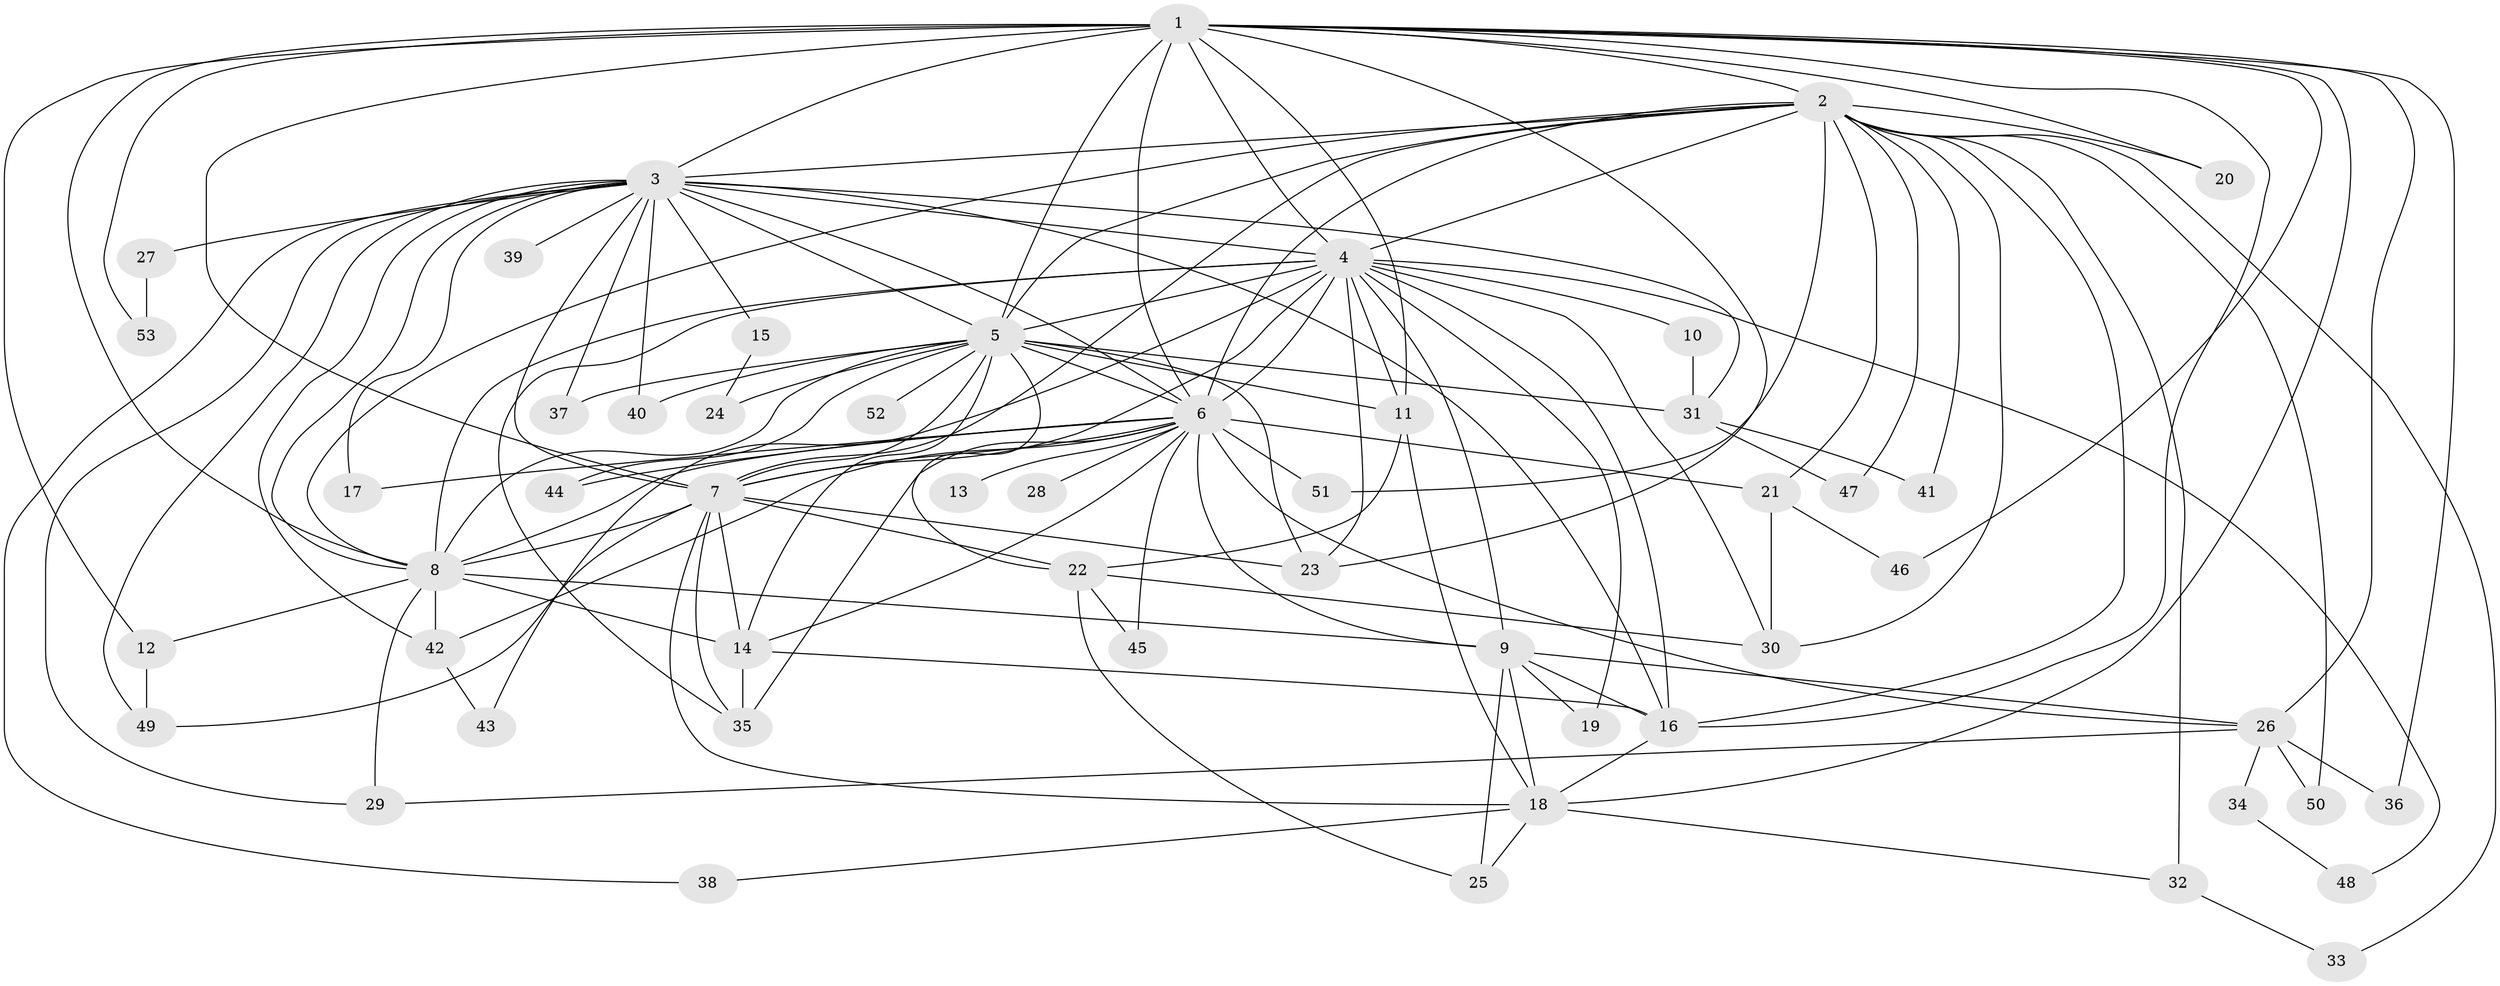 // original degree distribution, {17: 0.01904761904761905, 20: 0.01904761904761905, 26: 0.009523809523809525, 18: 0.009523809523809525, 25: 0.009523809523809525, 23: 0.01904761904761905, 28: 0.009523809523809525, 3: 0.21904761904761905, 5: 0.02857142857142857, 4: 0.05714285714285714, 2: 0.5619047619047619, 6: 0.02857142857142857, 9: 0.009523809523809525}
// Generated by graph-tools (version 1.1) at 2025/35/03/09/25 02:35:00]
// undirected, 53 vertices, 134 edges
graph export_dot {
graph [start="1"]
  node [color=gray90,style=filled];
  1;
  2;
  3;
  4;
  5;
  6;
  7;
  8;
  9;
  10;
  11;
  12;
  13;
  14;
  15;
  16;
  17;
  18;
  19;
  20;
  21;
  22;
  23;
  24;
  25;
  26;
  27;
  28;
  29;
  30;
  31;
  32;
  33;
  34;
  35;
  36;
  37;
  38;
  39;
  40;
  41;
  42;
  43;
  44;
  45;
  46;
  47;
  48;
  49;
  50;
  51;
  52;
  53;
  1 -- 2 [weight=2.0];
  1 -- 3 [weight=3.0];
  1 -- 4 [weight=4.0];
  1 -- 5 [weight=2.0];
  1 -- 6 [weight=2.0];
  1 -- 7 [weight=3.0];
  1 -- 8 [weight=2.0];
  1 -- 11 [weight=1.0];
  1 -- 12 [weight=2.0];
  1 -- 16 [weight=1.0];
  1 -- 18 [weight=1.0];
  1 -- 20 [weight=1.0];
  1 -- 23 [weight=1.0];
  1 -- 26 [weight=2.0];
  1 -- 36 [weight=1.0];
  1 -- 46 [weight=1.0];
  1 -- 53 [weight=1.0];
  2 -- 3 [weight=1.0];
  2 -- 4 [weight=3.0];
  2 -- 5 [weight=1.0];
  2 -- 6 [weight=1.0];
  2 -- 7 [weight=1.0];
  2 -- 8 [weight=1.0];
  2 -- 16 [weight=1.0];
  2 -- 20 [weight=1.0];
  2 -- 21 [weight=1.0];
  2 -- 30 [weight=1.0];
  2 -- 32 [weight=1.0];
  2 -- 33 [weight=1.0];
  2 -- 41 [weight=1.0];
  2 -- 47 [weight=1.0];
  2 -- 50 [weight=1.0];
  2 -- 51 [weight=1.0];
  3 -- 4 [weight=2.0];
  3 -- 5 [weight=1.0];
  3 -- 6 [weight=1.0];
  3 -- 7 [weight=1.0];
  3 -- 8 [weight=1.0];
  3 -- 15 [weight=1.0];
  3 -- 16 [weight=1.0];
  3 -- 17 [weight=1.0];
  3 -- 27 [weight=1.0];
  3 -- 29 [weight=1.0];
  3 -- 31 [weight=1.0];
  3 -- 37 [weight=1.0];
  3 -- 38 [weight=1.0];
  3 -- 39 [weight=1.0];
  3 -- 40 [weight=2.0];
  3 -- 42 [weight=1.0];
  3 -- 49 [weight=1.0];
  4 -- 5 [weight=3.0];
  4 -- 6 [weight=2.0];
  4 -- 7 [weight=2.0];
  4 -- 8 [weight=3.0];
  4 -- 9 [weight=6.0];
  4 -- 10 [weight=3.0];
  4 -- 11 [weight=1.0];
  4 -- 16 [weight=1.0];
  4 -- 19 [weight=3.0];
  4 -- 23 [weight=1.0];
  4 -- 30 [weight=1.0];
  4 -- 35 [weight=2.0];
  4 -- 43 [weight=1.0];
  4 -- 48 [weight=1.0];
  5 -- 6 [weight=2.0];
  5 -- 7 [weight=1.0];
  5 -- 8 [weight=1.0];
  5 -- 11 [weight=1.0];
  5 -- 14 [weight=1.0];
  5 -- 22 [weight=2.0];
  5 -- 23 [weight=1.0];
  5 -- 24 [weight=1.0];
  5 -- 31 [weight=1.0];
  5 -- 37 [weight=1.0];
  5 -- 40 [weight=1.0];
  5 -- 44 [weight=1.0];
  5 -- 52 [weight=1.0];
  6 -- 7 [weight=2.0];
  6 -- 8 [weight=1.0];
  6 -- 9 [weight=1.0];
  6 -- 13 [weight=1.0];
  6 -- 14 [weight=1.0];
  6 -- 17 [weight=1.0];
  6 -- 21 [weight=1.0];
  6 -- 26 [weight=2.0];
  6 -- 28 [weight=1.0];
  6 -- 35 [weight=2.0];
  6 -- 42 [weight=1.0];
  6 -- 44 [weight=1.0];
  6 -- 45 [weight=1.0];
  6 -- 51 [weight=1.0];
  7 -- 8 [weight=1.0];
  7 -- 14 [weight=2.0];
  7 -- 18 [weight=4.0];
  7 -- 22 [weight=1.0];
  7 -- 23 [weight=1.0];
  7 -- 35 [weight=1.0];
  7 -- 49 [weight=1.0];
  8 -- 9 [weight=1.0];
  8 -- 12 [weight=1.0];
  8 -- 14 [weight=8.0];
  8 -- 29 [weight=1.0];
  8 -- 42 [weight=2.0];
  9 -- 16 [weight=1.0];
  9 -- 18 [weight=1.0];
  9 -- 19 [weight=1.0];
  9 -- 25 [weight=1.0];
  9 -- 26 [weight=1.0];
  10 -- 31 [weight=2.0];
  11 -- 18 [weight=1.0];
  11 -- 22 [weight=1.0];
  12 -- 49 [weight=2.0];
  14 -- 16 [weight=1.0];
  14 -- 35 [weight=3.0];
  15 -- 24 [weight=1.0];
  16 -- 18 [weight=2.0];
  18 -- 25 [weight=1.0];
  18 -- 32 [weight=1.0];
  18 -- 38 [weight=1.0];
  21 -- 30 [weight=1.0];
  21 -- 46 [weight=1.0];
  22 -- 25 [weight=1.0];
  22 -- 30 [weight=1.0];
  22 -- 45 [weight=1.0];
  26 -- 29 [weight=1.0];
  26 -- 34 [weight=1.0];
  26 -- 36 [weight=1.0];
  26 -- 50 [weight=1.0];
  27 -- 53 [weight=1.0];
  31 -- 41 [weight=1.0];
  31 -- 47 [weight=1.0];
  32 -- 33 [weight=1.0];
  34 -- 48 [weight=1.0];
  42 -- 43 [weight=1.0];
}
